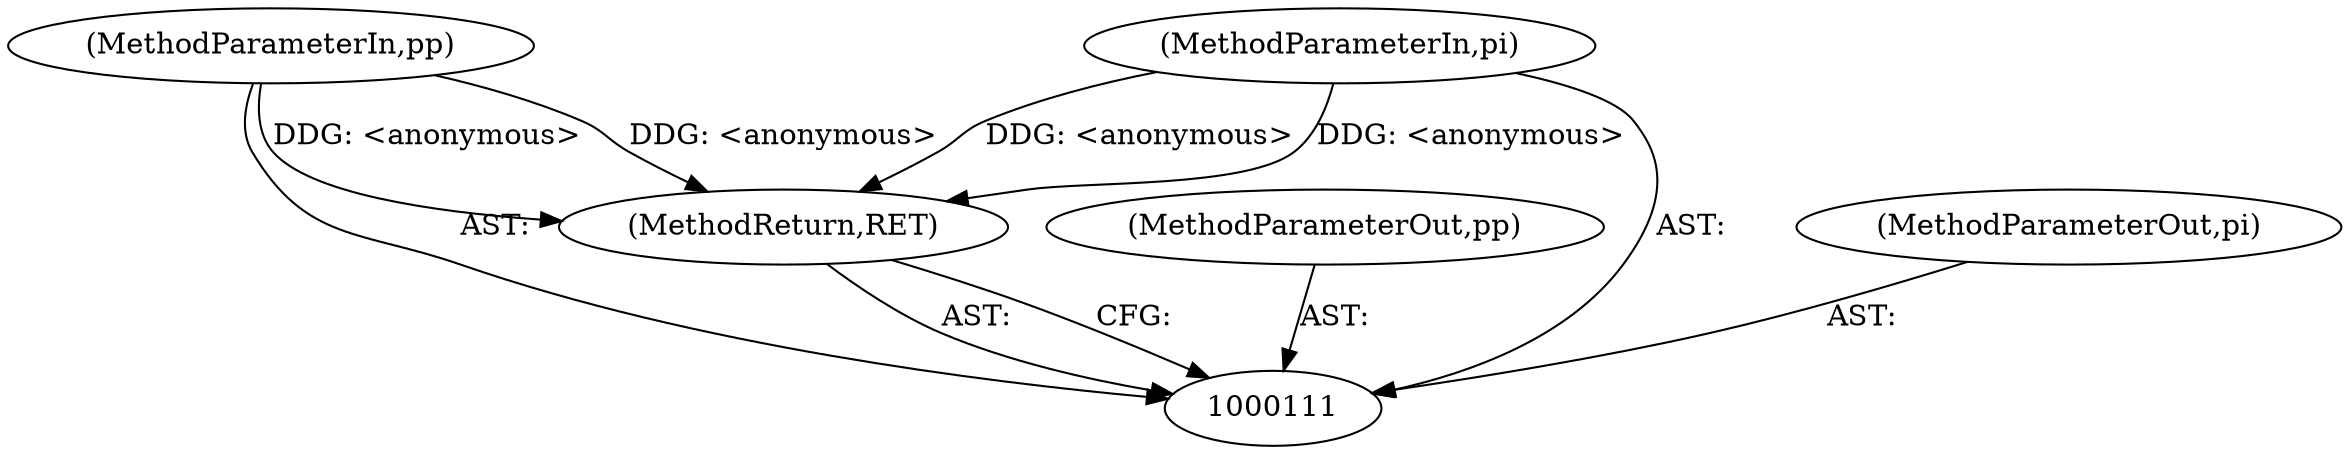 digraph "0_Android_9d4853418ab2f754c2b63e091c29c5529b8b86ca_151" {
"1000112" [label="(MethodParameterIn,pp)"];
"1000126" [label="(MethodParameterOut,pp)"];
"1000113" [label="(MethodParameterIn,pi)"];
"1000127" [label="(MethodParameterOut,pi)"];
"1000115" [label="(MethodReturn,RET)"];
"1000112" -> "1000111"  [label="AST: "];
"1000112" -> "1000115"  [label="DDG: <anonymous>"];
"1000126" -> "1000111"  [label="AST: "];
"1000113" -> "1000111"  [label="AST: "];
"1000113" -> "1000115"  [label="DDG: <anonymous>"];
"1000127" -> "1000111"  [label="AST: "];
"1000115" -> "1000111"  [label="AST: "];
"1000115" -> "1000111"  [label="CFG: "];
"1000113" -> "1000115"  [label="DDG: <anonymous>"];
"1000112" -> "1000115"  [label="DDG: <anonymous>"];
}
